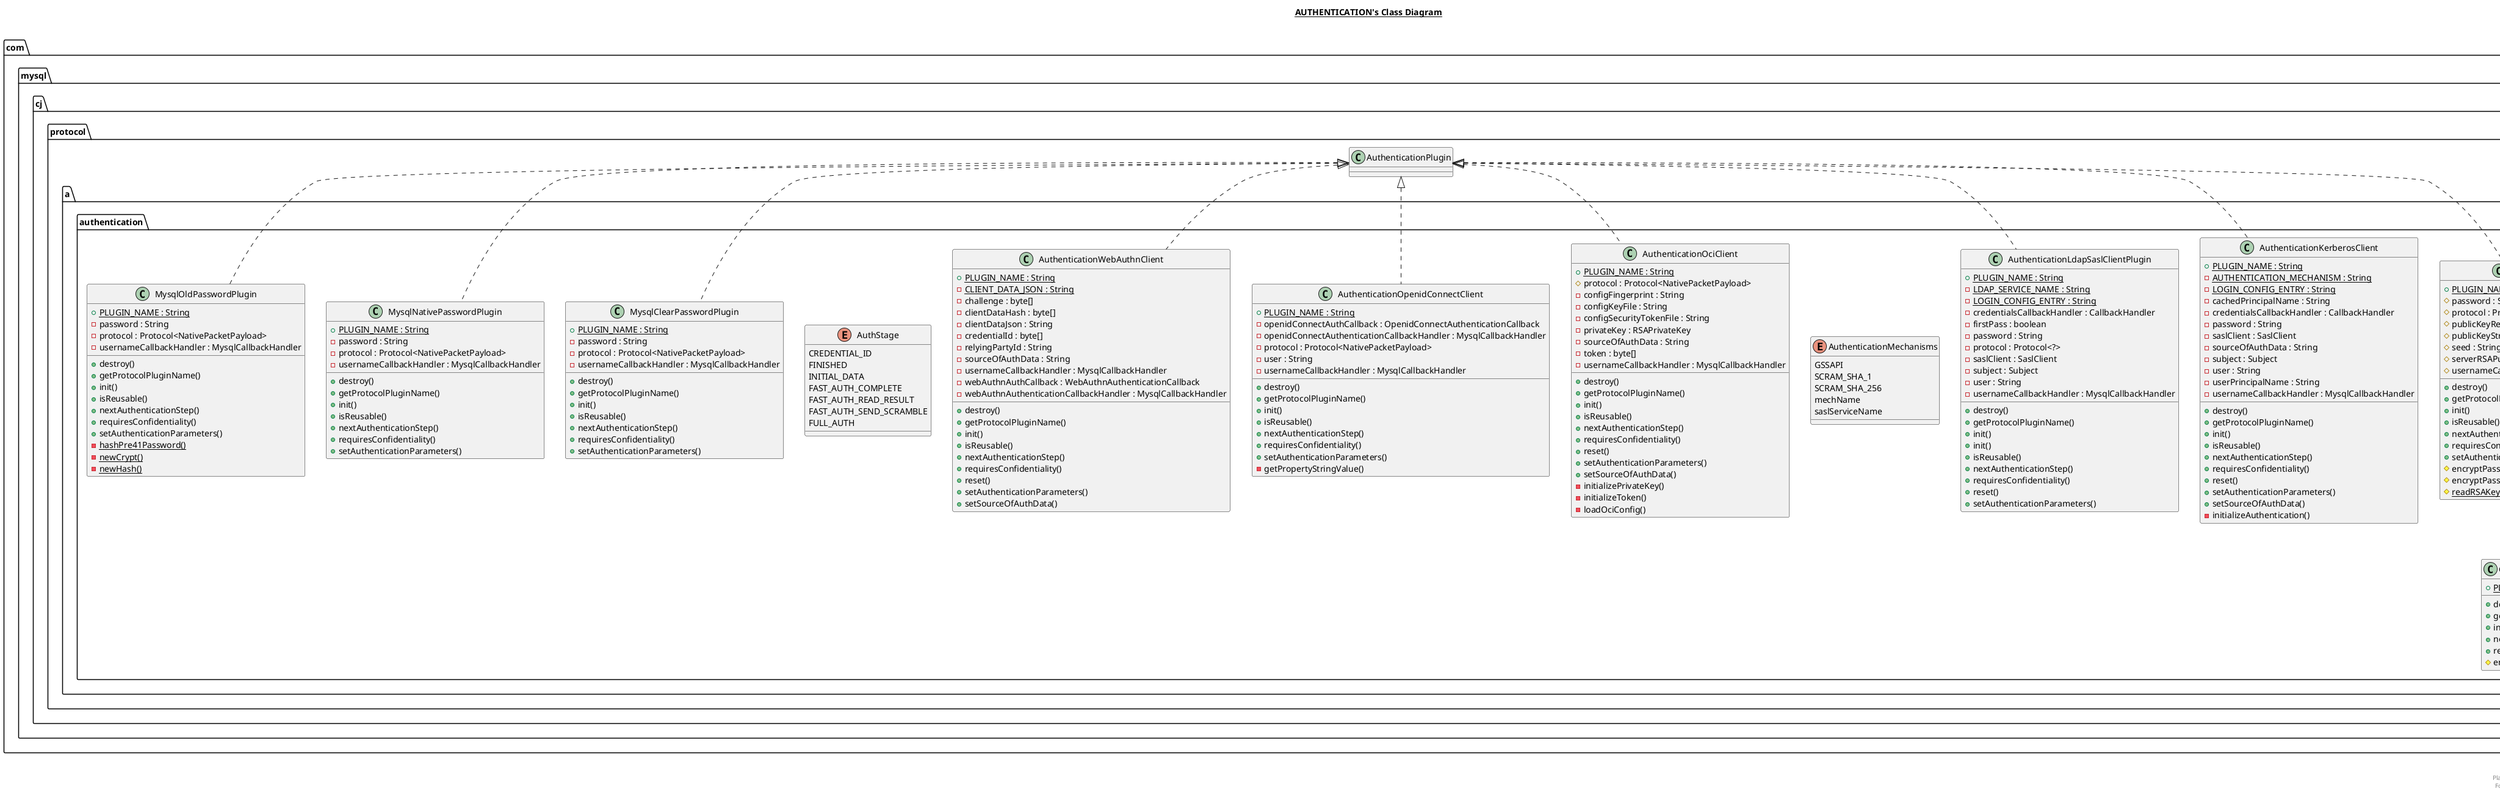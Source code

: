 @startuml

title __AUTHENTICATION's Class Diagram__\n

  namespace com.mysql.cj {
    namespace protocol {
      namespace a {
        namespace authentication {
          class com.mysql.cj.protocol.a.authentication.AuthenticationKerberosClient {
              {static} + PLUGIN_NAME : String
              {static} - AUTHENTICATION_MECHANISM : String
              {static} - LOGIN_CONFIG_ENTRY : String
              - cachedPrincipalName : String
              - credentialsCallbackHandler : CallbackHandler
              - password : String
              - saslClient : SaslClient
              - sourceOfAuthData : String
              - subject : Subject
              - user : String
              - userPrincipalName : String
              - usernameCallbackHandler : MysqlCallbackHandler
              + destroy()
              + getProtocolPluginName()
              + init()
              + isReusable()
              + nextAuthenticationStep()
              + requiresConfidentiality()
              + reset()
              + setAuthenticationParameters()
              + setSourceOfAuthData()
              - initializeAuthentication()
          }
        }
      }
    }
  }
  

  namespace com.mysql.cj {
    namespace protocol {
      namespace a {
        namespace authentication {
          class com.mysql.cj.protocol.a.authentication.AuthenticationLdapSaslClientPlugin {
              {static} + PLUGIN_NAME : String
              {static} - LDAP_SERVICE_NAME : String
              {static} - LOGIN_CONFIG_ENTRY : String
              - credentialsCallbackHandler : CallbackHandler
              - firstPass : boolean
              - password : String
              - protocol : Protocol<?>
              - saslClient : SaslClient
              - subject : Subject
              - user : String
              - usernameCallbackHandler : MysqlCallbackHandler
              + destroy()
              + getProtocolPluginName()
              + init()
              + init()
              + isReusable()
              + nextAuthenticationStep()
              + requiresConfidentiality()
              + reset()
              + setAuthenticationParameters()
          }
        }
      }
    }
  }
  

  namespace com.mysql.cj {
    namespace protocol {
      namespace a {
        namespace authentication {
          enum AuthenticationMechanisms {
            GSSAPI
            SCRAM_SHA_1
            SCRAM_SHA_256
            mechName
            saslServiceName
          }
        }
      }
    }
  }
  

  namespace com.mysql.cj {
    namespace protocol {
      namespace a {
        namespace authentication {
          class com.mysql.cj.protocol.a.authentication.AuthenticationOciClient {
              {static} + PLUGIN_NAME : String
              # protocol : Protocol<NativePacketPayload>
              - configFingerprint : String
              - configKeyFile : String
              - configSecurityTokenFile : String
              - privateKey : RSAPrivateKey
              - sourceOfAuthData : String
              - token : byte[]
              - usernameCallbackHandler : MysqlCallbackHandler
              + destroy()
              + getProtocolPluginName()
              + init()
              + isReusable()
              + nextAuthenticationStep()
              + requiresConfidentiality()
              + reset()
              + setAuthenticationParameters()
              + setSourceOfAuthData()
              - initializePrivateKey()
              - initializeToken()
              - loadOciConfig()
          }
        }
      }
    }
  }
  

  namespace com.mysql.cj {
    namespace protocol {
      namespace a {
        namespace authentication {
          class com.mysql.cj.protocol.a.authentication.AuthenticationOpenidConnectClient {
              {static} + PLUGIN_NAME : String
              - openidConnectAuthCallback : OpenidConnectAuthenticationCallback
              - openidConnectAuthenticationCallbackHandler : MysqlCallbackHandler
              - protocol : Protocol<NativePacketPayload>
              - user : String
              - usernameCallbackHandler : MysqlCallbackHandler
              + destroy()
              + getProtocolPluginName()
              + init()
              + isReusable()
              + nextAuthenticationStep()
              + requiresConfidentiality()
              + setAuthenticationParameters()
              - getPropertyStringValue()
          }
        }
      }
    }
  }
  

  namespace com.mysql.cj {
    namespace protocol {
      namespace a {
        namespace authentication {
          class com.mysql.cj.protocol.a.authentication.AuthenticationWebAuthnClient {
              {static} + PLUGIN_NAME : String
              {static} - CLIENT_DATA_JSON : String
              - challenge : byte[]
              - clientDataHash : byte[]
              - clientDataJson : String
              - credentialId : byte[]
              - relyingPartyId : String
              - sourceOfAuthData : String
              - usernameCallbackHandler : MysqlCallbackHandler
              - webAuthnAuthCallback : WebAuthnAuthenticationCallback
              - webAuthnAuthenticationCallbackHandler : MysqlCallbackHandler
              + destroy()
              + getProtocolPluginName()
              + init()
              + isReusable()
              + nextAuthenticationStep()
              + requiresConfidentiality()
              + reset()
              + setAuthenticationParameters()
              + setSourceOfAuthData()
          }
        }
      }
    }
  }
  

  namespace com.mysql.cj {
    namespace protocol {
      namespace a {
        namespace authentication {
          enum AuthStage {
            CREDENTIAL_ID
            FINISHED
            INITIAL_DATA
          }
        }
      }
    }
  }
  

  namespace com.mysql.cj {
    namespace protocol {
      namespace a {
        namespace authentication {
          class com.mysql.cj.protocol.a.authentication.CachingSha2PasswordPlugin {
              {static} + PLUGIN_NAME : String
              + destroy()
              + getProtocolPluginName()
              + init()
              + nextAuthenticationStep()
              + reset()
              # encryptPassword()
          }
        }
      }
    }
  }
  

  namespace com.mysql.cj {
    namespace protocol {
      namespace a {
        namespace authentication {
          enum AuthStage {
            FAST_AUTH_COMPLETE
            FAST_AUTH_READ_RESULT
            FAST_AUTH_SEND_SCRAMBLE
            FULL_AUTH
          }
        }
      }
    }
  }
  

  namespace com.mysql.cj {
    namespace protocol {
      namespace a {
        namespace authentication {
          class com.mysql.cj.protocol.a.authentication.MysqlClearPasswordPlugin {
              {static} + PLUGIN_NAME : String
              - password : String
              - protocol : Protocol<NativePacketPayload>
              - usernameCallbackHandler : MysqlCallbackHandler
              + destroy()
              + getProtocolPluginName()
              + init()
              + isReusable()
              + nextAuthenticationStep()
              + requiresConfidentiality()
              + setAuthenticationParameters()
          }
        }
      }
    }
  }
  

  namespace com.mysql.cj {
    namespace protocol {
      namespace a {
        namespace authentication {
          class com.mysql.cj.protocol.a.authentication.MysqlNativePasswordPlugin {
              {static} + PLUGIN_NAME : String
              - password : String
              - protocol : Protocol<NativePacketPayload>
              - usernameCallbackHandler : MysqlCallbackHandler
              + destroy()
              + getProtocolPluginName()
              + init()
              + isReusable()
              + nextAuthenticationStep()
              + requiresConfidentiality()
              + setAuthenticationParameters()
          }
        }
      }
    }
  }
  

  namespace com.mysql.cj {
    namespace protocol {
      namespace a {
        namespace authentication {
          class com.mysql.cj.protocol.a.authentication.MysqlOldPasswordPlugin {
              {static} + PLUGIN_NAME : String
              - password : String
              - protocol : Protocol<NativePacketPayload>
              - usernameCallbackHandler : MysqlCallbackHandler
              + destroy()
              + getProtocolPluginName()
              + init()
              + isReusable()
              + nextAuthenticationStep()
              + requiresConfidentiality()
              + setAuthenticationParameters()
              {static} - hashPre41Password()
              {static} - newCrypt()
              {static} - newHash()
          }
        }
      }
    }
  }
  

  namespace com.mysql.cj {
    namespace protocol {
      namespace a {
        namespace authentication {
          class com.mysql.cj.protocol.a.authentication.Sha256PasswordPlugin {
              {static} + PLUGIN_NAME : String
              # password : String
              # protocol : Protocol<NativePacketPayload>
              # publicKeyRequested : boolean
              # publicKeyString : String
              # seed : String
              # serverRSAPublicKeyFile : RuntimeProperty<String>
              # usernameCallbackHandler : MysqlCallbackHandler
              + destroy()
              + getProtocolPluginName()
              + init()
              + isReusable()
              + nextAuthenticationStep()
              + requiresConfidentiality()
              + setAuthenticationParameters()
              # encryptPassword()
              # encryptPassword()
              {static} # readRSAKey()
          }
        }
      }
    }
  }
  

  com.mysql.cj.protocol.a.authentication.AuthenticationKerberosClient .up.|> com.mysql.cj.protocol.AuthenticationPlugin
  com.mysql.cj.protocol.a.authentication.AuthenticationLdapSaslClientPlugin .up.|> com.mysql.cj.protocol.AuthenticationPlugin
  com.mysql.cj.protocol.a.authentication.AuthenticationLdapSaslClientPlugin o-- com.mysql.cj.protocol.a.authentication.AuthenticationLdapSaslClientPlugin.AuthenticationMechanisms : authMech
  com.mysql.cj.protocol.a.authentication.AuthenticationLdapSaslClientPlugin +-down- com.mysql.cj.protocol.a.authentication.AuthenticationLdapSaslClientPlugin.AuthenticationMechanisms
  com.mysql.cj.protocol.a.authentication.AuthenticationOciClient .up.|> com.mysql.cj.protocol.AuthenticationPlugin
  com.mysql.cj.protocol.a.authentication.AuthenticationOpenidConnectClient .up.|> com.mysql.cj.protocol.AuthenticationPlugin
  com.mysql.cj.protocol.a.authentication.AuthenticationWebAuthnClient .up.|> com.mysql.cj.protocol.AuthenticationPlugin
  com.mysql.cj.protocol.a.authentication.AuthenticationWebAuthnClient o-- com.mysql.cj.protocol.a.authentication.AuthenticationWebAuthnClient.AuthStage : stage
  com.mysql.cj.protocol.a.authentication.AuthenticationWebAuthnClient +-down- com.mysql.cj.protocol.a.authentication.AuthenticationWebAuthnClient.AuthStage
  com.mysql.cj.protocol.a.authentication.CachingSha2PasswordPlugin -up-|> com.mysql.cj.protocol.a.authentication.Sha256PasswordPlugin
  com.mysql.cj.protocol.a.authentication.CachingSha2PasswordPlugin o-- com.mysql.cj.protocol.a.authentication.CachingSha2PasswordPlugin.AuthStage : stage
  com.mysql.cj.protocol.a.authentication.CachingSha2PasswordPlugin +-down- com.mysql.cj.protocol.a.authentication.CachingSha2PasswordPlugin.AuthStage
  com.mysql.cj.protocol.a.authentication.MysqlClearPasswordPlugin .up.|> com.mysql.cj.protocol.AuthenticationPlugin
  com.mysql.cj.protocol.a.authentication.MysqlNativePasswordPlugin .up.|> com.mysql.cj.protocol.AuthenticationPlugin
  com.mysql.cj.protocol.a.authentication.MysqlOldPasswordPlugin .up.|> com.mysql.cj.protocol.AuthenticationPlugin
  com.mysql.cj.protocol.a.authentication.Sha256PasswordPlugin .up.|> com.mysql.cj.protocol.AuthenticationPlugin


right footer


PlantUML diagram generated by SketchIt! (https://bitbucket.org/pmesmeur/sketch.it)
For more information about this tool, please contact philippe.mesmeur@gmail.com
endfooter

@enduml
